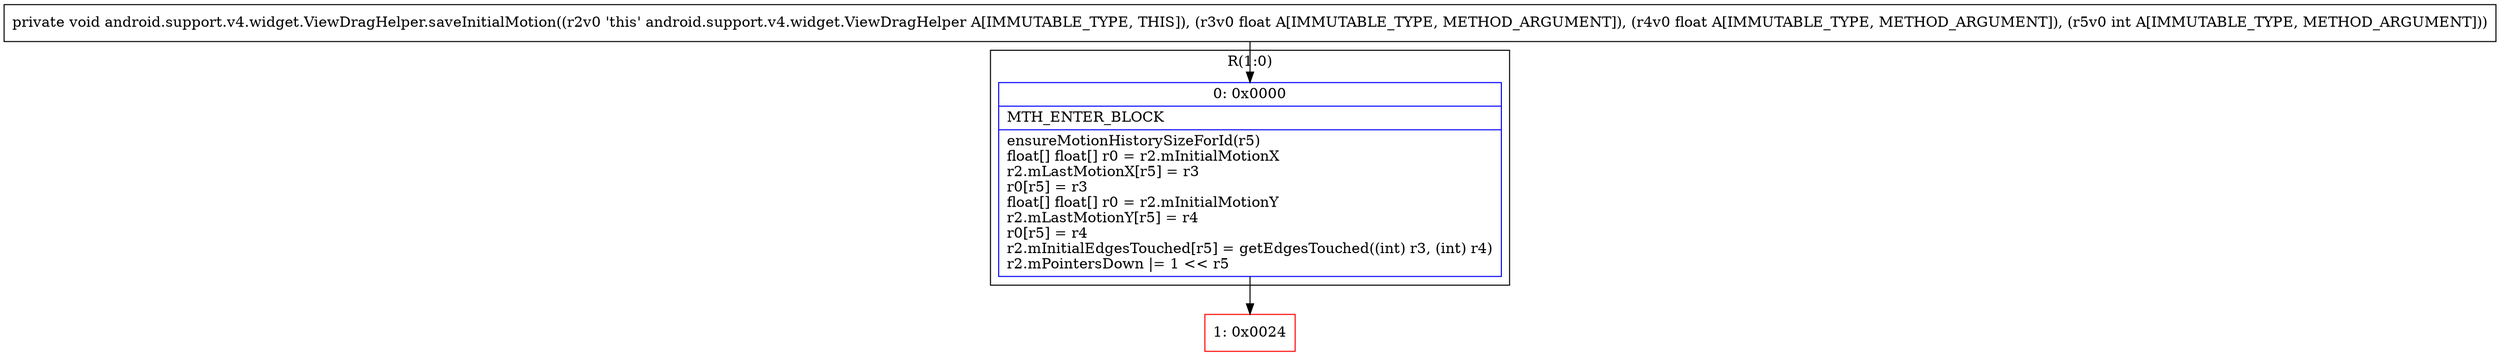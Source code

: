 digraph "CFG forandroid.support.v4.widget.ViewDragHelper.saveInitialMotion(FFI)V" {
subgraph cluster_Region_485374295 {
label = "R(1:0)";
node [shape=record,color=blue];
Node_0 [shape=record,label="{0\:\ 0x0000|MTH_ENTER_BLOCK\l|ensureMotionHistorySizeForId(r5)\lfloat[] float[] r0 = r2.mInitialMotionX\lr2.mLastMotionX[r5] = r3\lr0[r5] = r3\lfloat[] float[] r0 = r2.mInitialMotionY\lr2.mLastMotionY[r5] = r4\lr0[r5] = r4\lr2.mInitialEdgesTouched[r5] = getEdgesTouched((int) r3, (int) r4)\lr2.mPointersDown \|= 1 \<\< r5\l}"];
}
Node_1 [shape=record,color=red,label="{1\:\ 0x0024}"];
MethodNode[shape=record,label="{private void android.support.v4.widget.ViewDragHelper.saveInitialMotion((r2v0 'this' android.support.v4.widget.ViewDragHelper A[IMMUTABLE_TYPE, THIS]), (r3v0 float A[IMMUTABLE_TYPE, METHOD_ARGUMENT]), (r4v0 float A[IMMUTABLE_TYPE, METHOD_ARGUMENT]), (r5v0 int A[IMMUTABLE_TYPE, METHOD_ARGUMENT])) }"];
MethodNode -> Node_0;
Node_0 -> Node_1;
}

